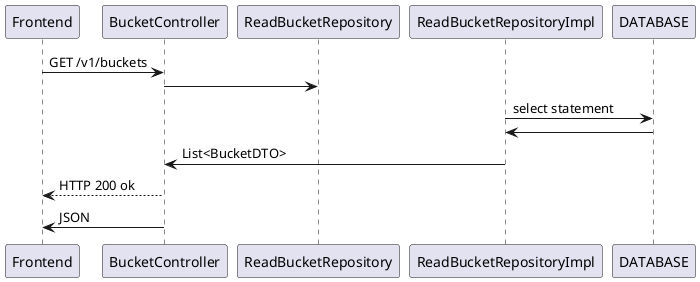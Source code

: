 @startuml
Frontend -> BucketController: GET /v1/buckets
BucketController -> ReadBucketRepository
ReadBucketRepositoryImpl -> DATABASE: select statement
DATABASE -> ReadBucketRepositoryImpl
ReadBucketRepositoryImpl -> BucketController: List<BucketDTO>
BucketController --> Frontend: HTTP 200 ok
BucketController -> Frontend: JSON
@enduml